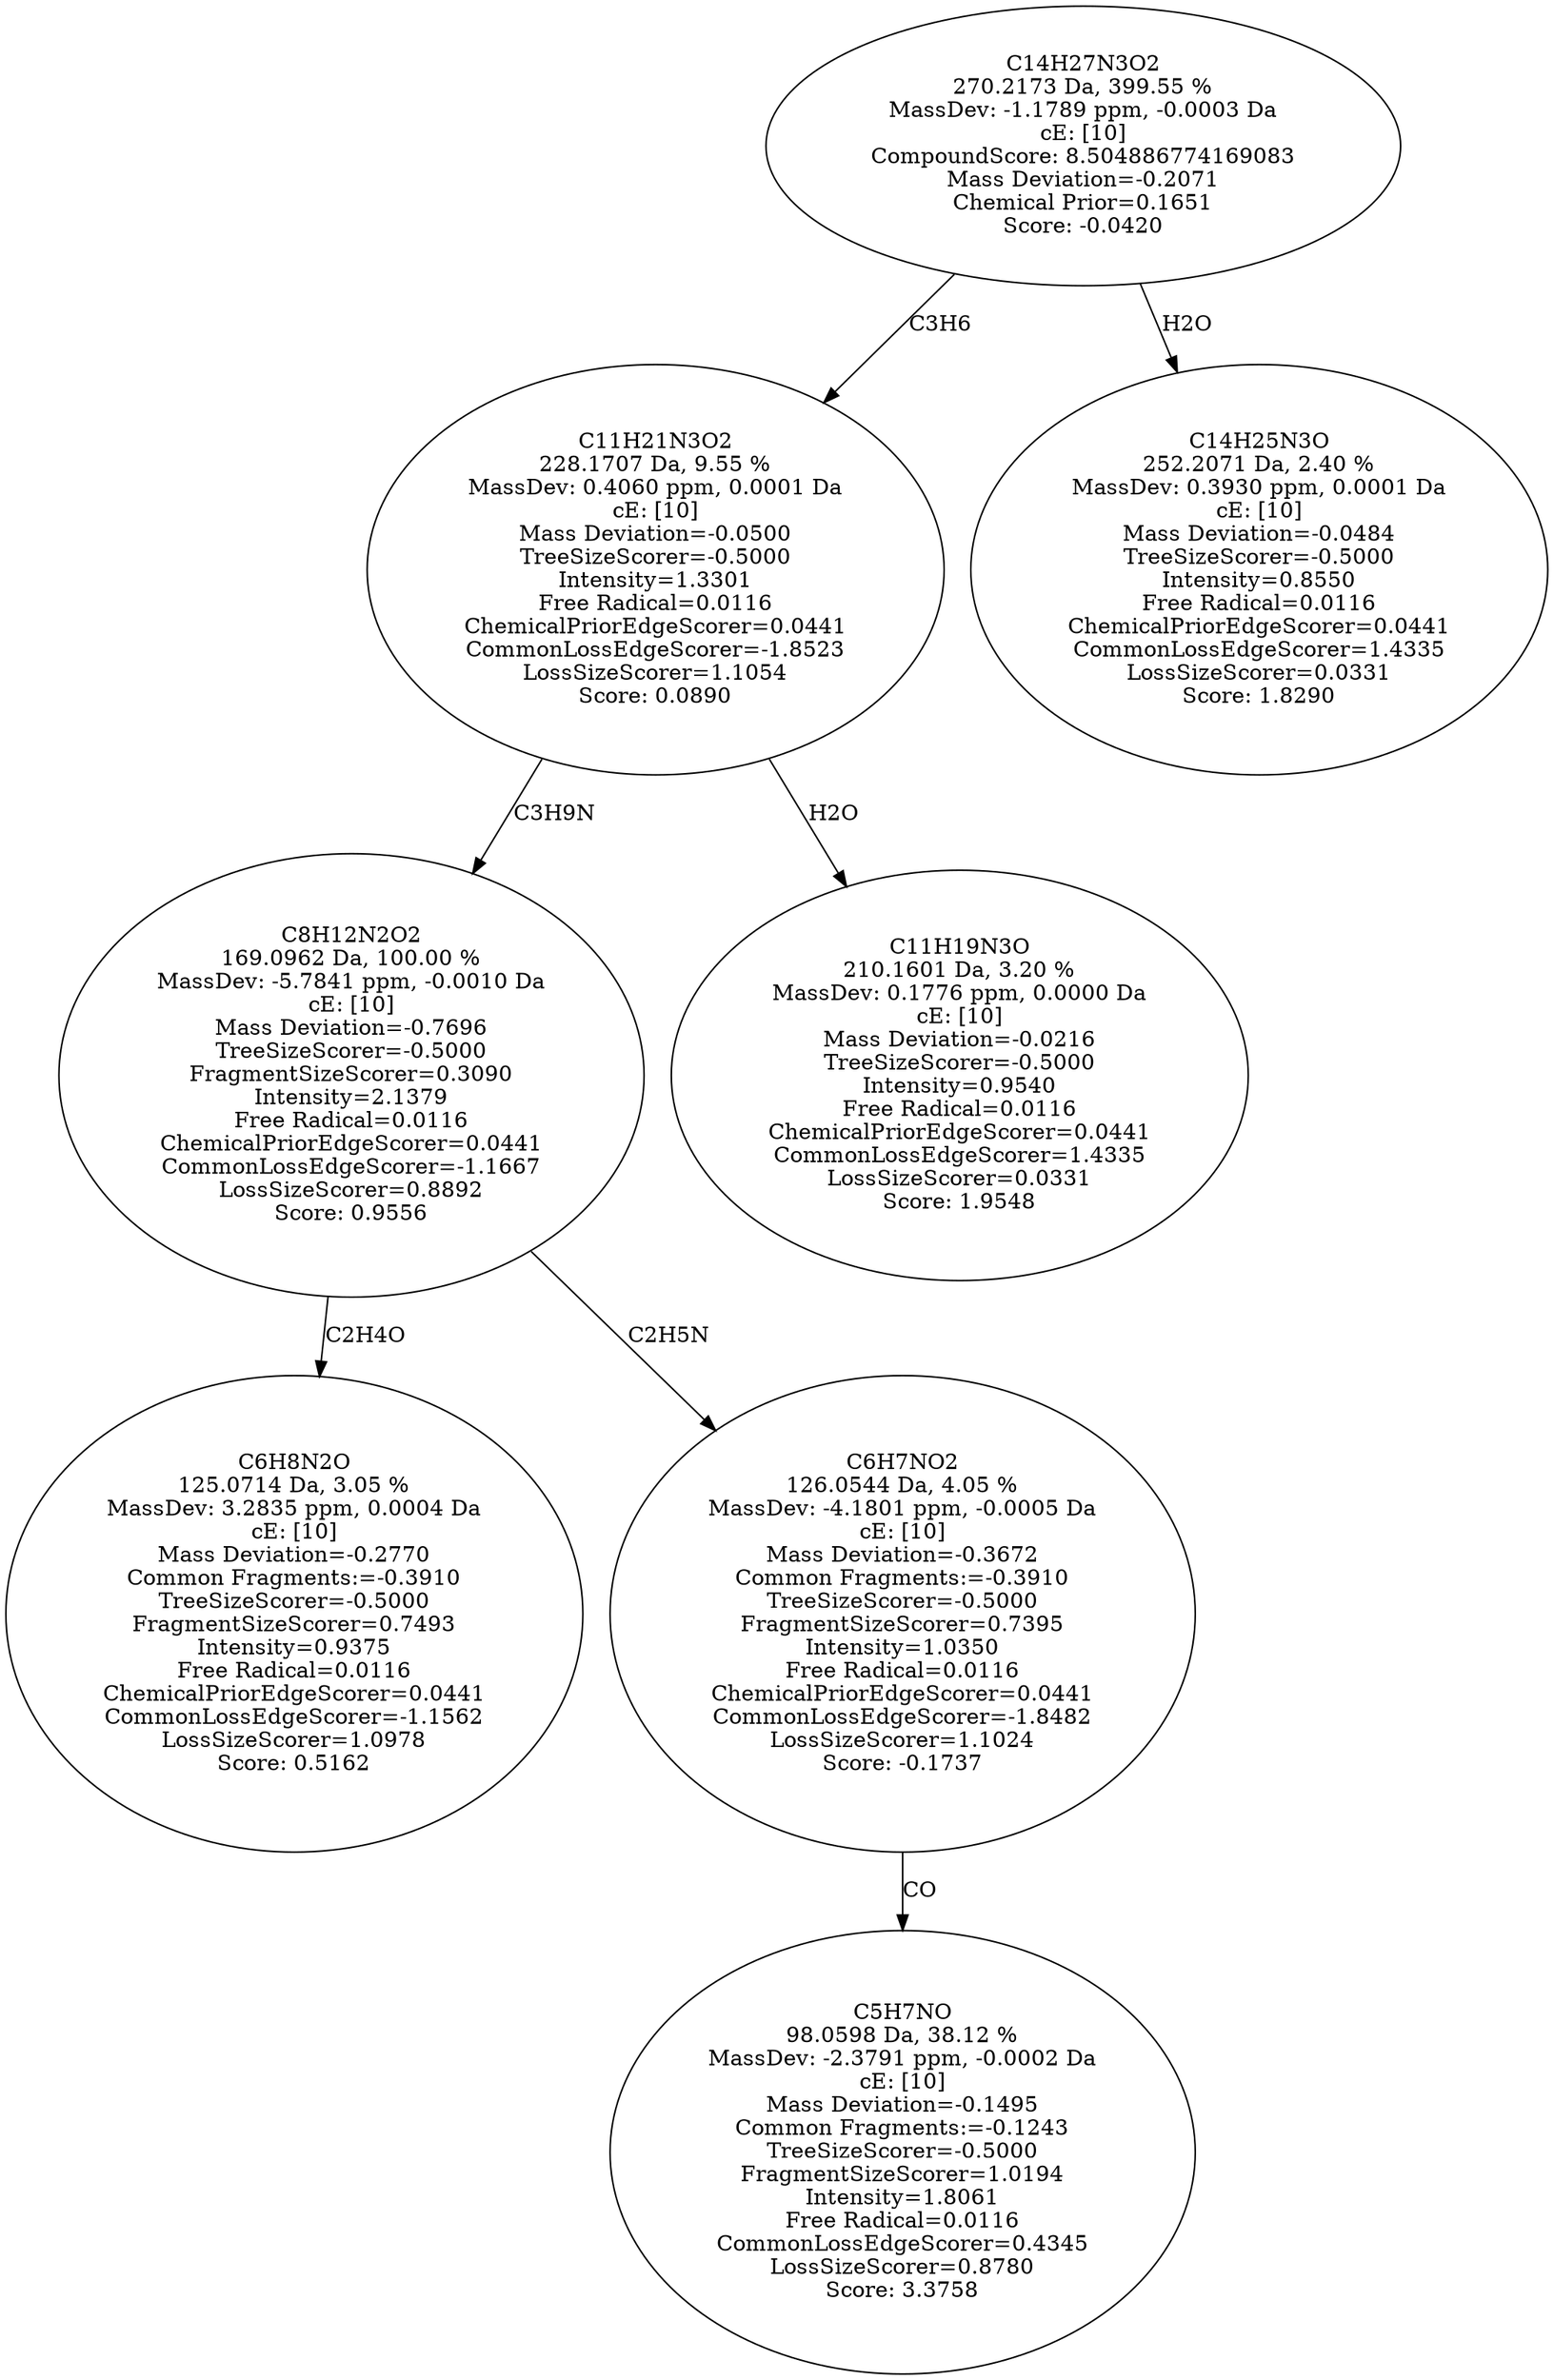 strict digraph {
v1 [label="C6H8N2O\n125.0714 Da, 3.05 %\nMassDev: 3.2835 ppm, 0.0004 Da\ncE: [10]\nMass Deviation=-0.2770\nCommon Fragments:=-0.3910\nTreeSizeScorer=-0.5000\nFragmentSizeScorer=0.7493\nIntensity=0.9375\nFree Radical=0.0116\nChemicalPriorEdgeScorer=0.0441\nCommonLossEdgeScorer=-1.1562\nLossSizeScorer=1.0978\nScore: 0.5162"];
v2 [label="C5H7NO\n98.0598 Da, 38.12 %\nMassDev: -2.3791 ppm, -0.0002 Da\ncE: [10]\nMass Deviation=-0.1495\nCommon Fragments:=-0.1243\nTreeSizeScorer=-0.5000\nFragmentSizeScorer=1.0194\nIntensity=1.8061\nFree Radical=0.0116\nCommonLossEdgeScorer=0.4345\nLossSizeScorer=0.8780\nScore: 3.3758"];
v3 [label="C6H7NO2\n126.0544 Da, 4.05 %\nMassDev: -4.1801 ppm, -0.0005 Da\ncE: [10]\nMass Deviation=-0.3672\nCommon Fragments:=-0.3910\nTreeSizeScorer=-0.5000\nFragmentSizeScorer=0.7395\nIntensity=1.0350\nFree Radical=0.0116\nChemicalPriorEdgeScorer=0.0441\nCommonLossEdgeScorer=-1.8482\nLossSizeScorer=1.1024\nScore: -0.1737"];
v4 [label="C8H12N2O2\n169.0962 Da, 100.00 %\nMassDev: -5.7841 ppm, -0.0010 Da\ncE: [10]\nMass Deviation=-0.7696\nTreeSizeScorer=-0.5000\nFragmentSizeScorer=0.3090\nIntensity=2.1379\nFree Radical=0.0116\nChemicalPriorEdgeScorer=0.0441\nCommonLossEdgeScorer=-1.1667\nLossSizeScorer=0.8892\nScore: 0.9556"];
v5 [label="C11H19N3O\n210.1601 Da, 3.20 %\nMassDev: 0.1776 ppm, 0.0000 Da\ncE: [10]\nMass Deviation=-0.0216\nTreeSizeScorer=-0.5000\nIntensity=0.9540\nFree Radical=0.0116\nChemicalPriorEdgeScorer=0.0441\nCommonLossEdgeScorer=1.4335\nLossSizeScorer=0.0331\nScore: 1.9548"];
v6 [label="C11H21N3O2\n228.1707 Da, 9.55 %\nMassDev: 0.4060 ppm, 0.0001 Da\ncE: [10]\nMass Deviation=-0.0500\nTreeSizeScorer=-0.5000\nIntensity=1.3301\nFree Radical=0.0116\nChemicalPriorEdgeScorer=0.0441\nCommonLossEdgeScorer=-1.8523\nLossSizeScorer=1.1054\nScore: 0.0890"];
v7 [label="C14H25N3O\n252.2071 Da, 2.40 %\nMassDev: 0.3930 ppm, 0.0001 Da\ncE: [10]\nMass Deviation=-0.0484\nTreeSizeScorer=-0.5000\nIntensity=0.8550\nFree Radical=0.0116\nChemicalPriorEdgeScorer=0.0441\nCommonLossEdgeScorer=1.4335\nLossSizeScorer=0.0331\nScore: 1.8290"];
v8 [label="C14H27N3O2\n270.2173 Da, 399.55 %\nMassDev: -1.1789 ppm, -0.0003 Da\ncE: [10]\nCompoundScore: 8.504886774169083\nMass Deviation=-0.2071\nChemical Prior=0.1651\nScore: -0.0420"];
v4 -> v1 [label="C2H4O"];
v3 -> v2 [label="CO"];
v4 -> v3 [label="C2H5N"];
v6 -> v4 [label="C3H9N"];
v6 -> v5 [label="H2O"];
v8 -> v6 [label="C3H6"];
v8 -> v7 [label="H2O"];
}